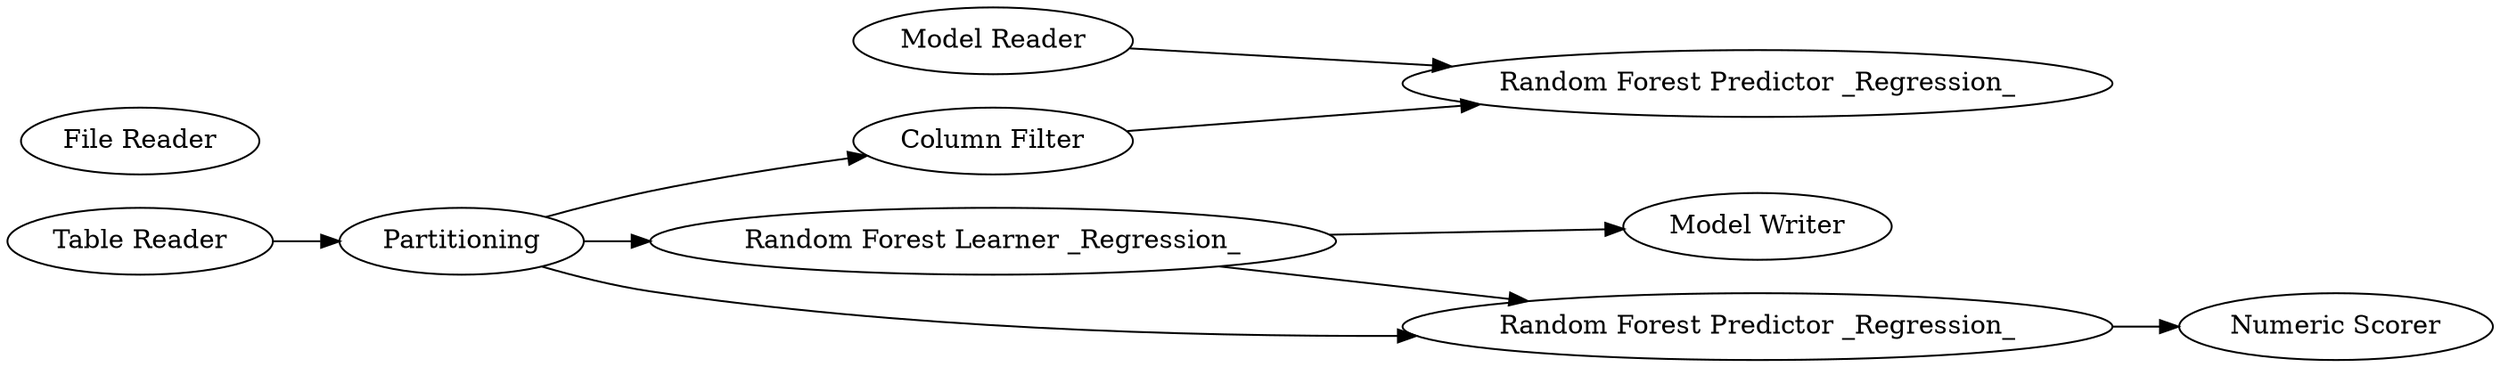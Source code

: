 digraph {
	24 [label=Partitioning]
	50 [label="Model Writer"]
	51 [label="Model Reader"]
	53 [label="Column Filter"]
	54 [label="Table Reader"]
	55 [label="File Reader"]
	60 [label="Random Forest Learner _Regression_"]
	61 [label="Random Forest Predictor _Regression_"]
	62 [label="Numeric Scorer"]
	63 [label="Random Forest Predictor _Regression_"]
	24 -> 53
	24 -> 60
	24 -> 61
	51 -> 63
	53 -> 63
	54 -> 24
	60 -> 50
	60 -> 61
	61 -> 62
	rankdir=LR
}
